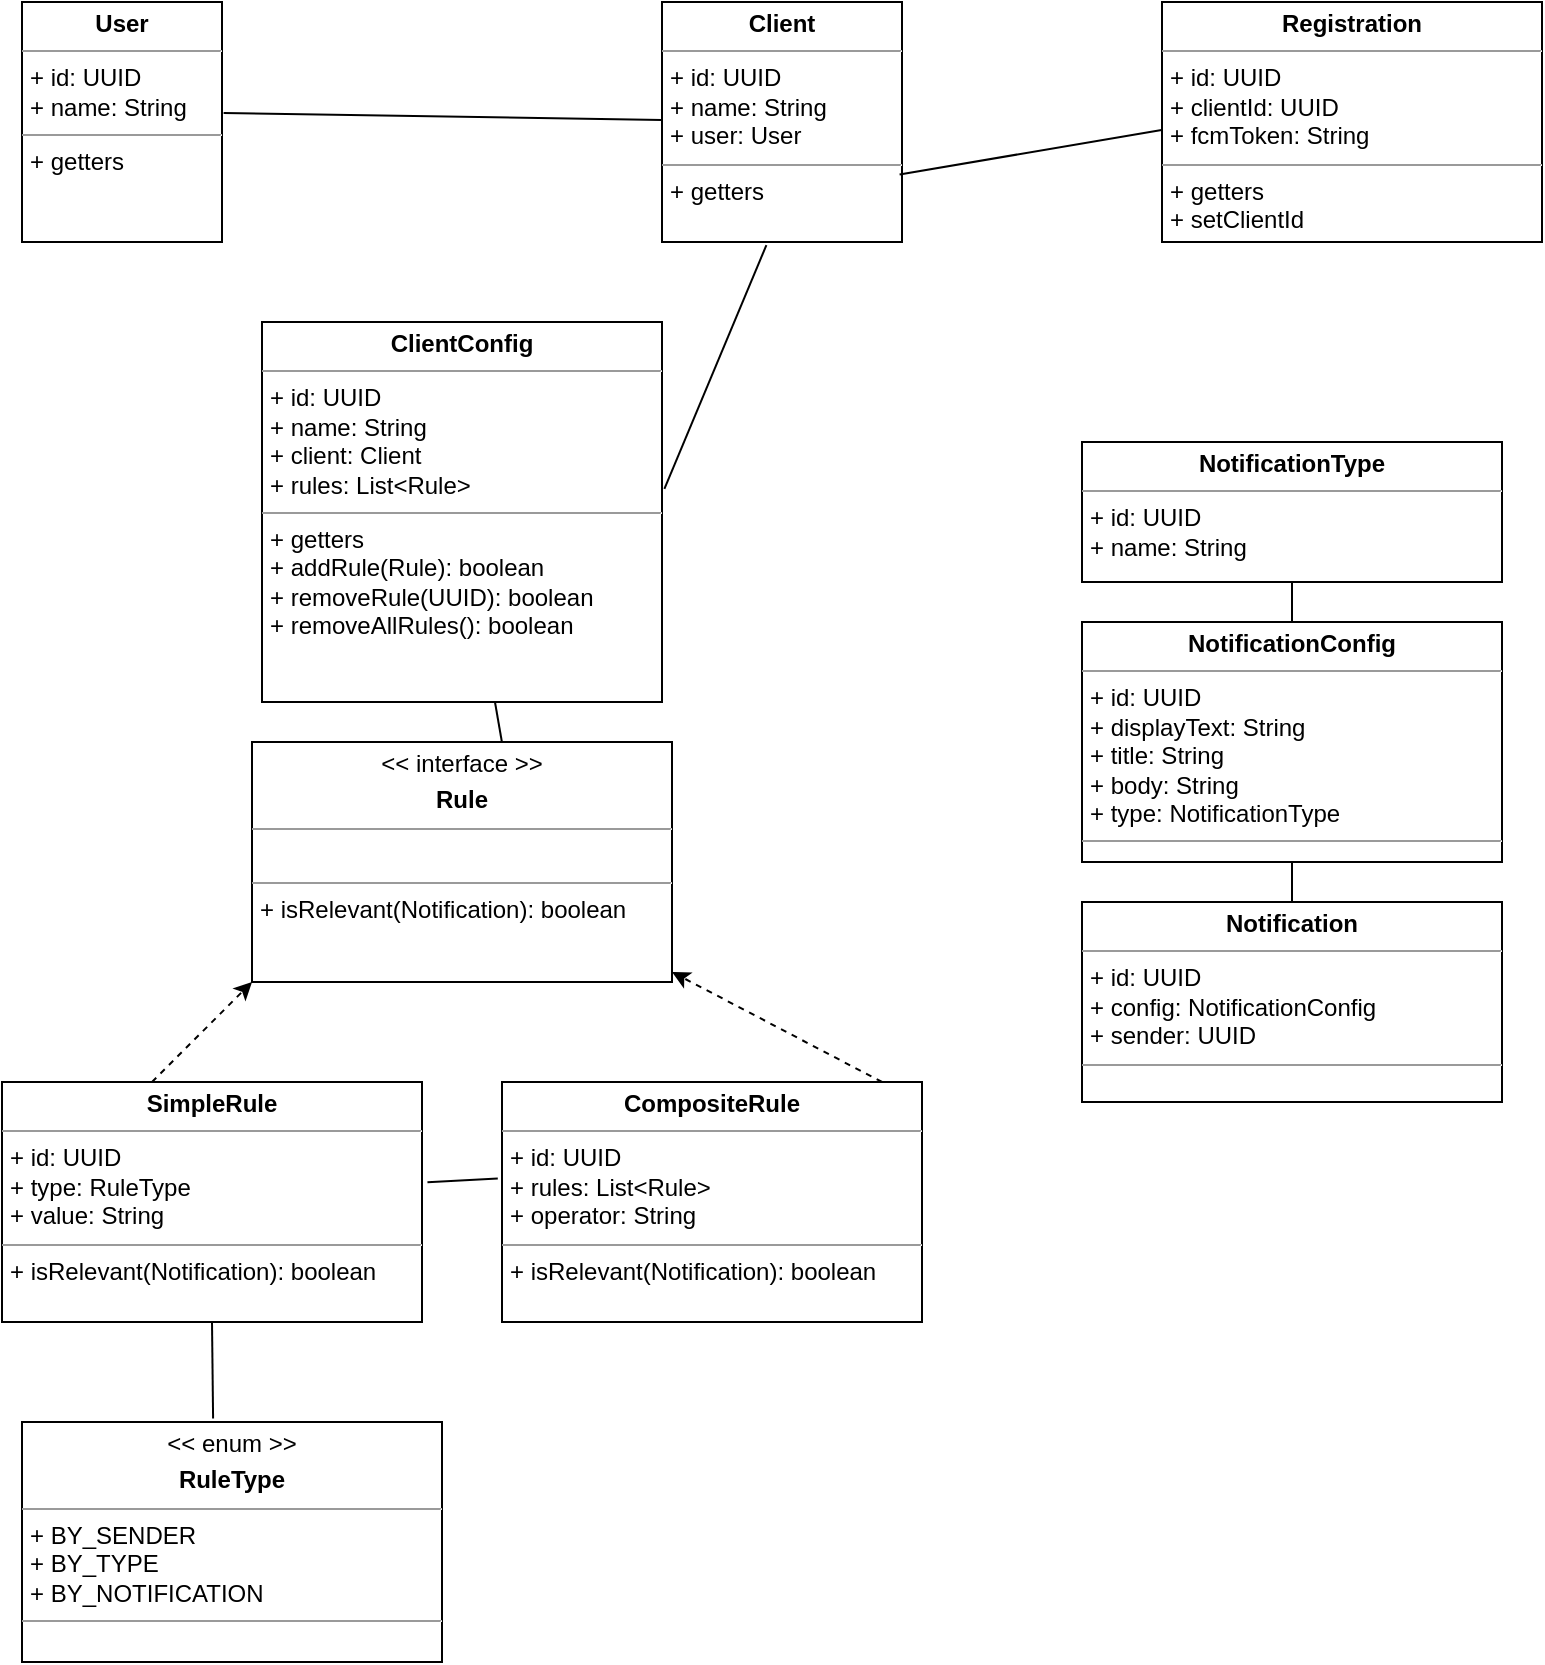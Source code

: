 <mxfile version="14.4.9" type="device"><diagram name="Page-1" id="c4acf3e9-155e-7222-9cf6-157b1a14988f"><mxGraphModel dx="1564" dy="847" grid="1" gridSize="10" guides="1" tooltips="1" connect="1" arrows="1" fold="1" page="1" pageScale="1" pageWidth="850" pageHeight="1100" background="none" math="0" shadow="0"><root><mxCell id="0"/><mxCell id="1" parent="0"/><mxCell id="5d2195bd80daf111-15" value="&lt;p style=&quot;margin: 0px ; margin-top: 4px ; text-align: center&quot;&gt;&lt;b&gt;Client&lt;/b&gt;&lt;/p&gt;&lt;hr size=&quot;1&quot;&gt;&lt;p style=&quot;margin: 0px ; margin-left: 4px&quot;&gt;+ id: UUID&lt;br&gt;+ name: String&lt;/p&gt;&lt;p style=&quot;margin: 0px ; margin-left: 4px&quot;&gt;+ user: User&lt;/p&gt;&lt;hr size=&quot;1&quot;&gt;&lt;p style=&quot;margin: 0px ; margin-left: 4px&quot;&gt;&lt;span&gt;+ getters&lt;/span&gt;&lt;br&gt;&lt;/p&gt;" style="verticalAlign=top;align=left;overflow=fill;fontSize=12;fontFamily=Helvetica;html=1;rounded=0;shadow=0;comic=0;labelBackgroundColor=none;strokeWidth=1" parent="1" vertex="1"><mxGeometry x="360" y="40" width="120" height="120" as="geometry"/></mxCell><mxCell id="IKa34ANfpefhRrtD2e4s-3" value="&lt;p style=&quot;margin: 0px ; margin-top: 4px ; text-align: center&quot;&gt;&lt;b&gt;Registration&lt;/b&gt;&lt;/p&gt;&lt;hr size=&quot;1&quot;&gt;&lt;p style=&quot;margin: 0px ; margin-left: 4px&quot;&gt;+ id: UUID&lt;br&gt;+ clientId: UUID&lt;/p&gt;&lt;p style=&quot;margin: 0px ; margin-left: 4px&quot;&gt;+ fcmToken: String&lt;/p&gt;&lt;hr size=&quot;1&quot;&gt;&lt;p style=&quot;margin: 0px ; margin-left: 4px&quot;&gt;+ getters&lt;br&gt;&lt;/p&gt;&lt;p style=&quot;margin: 0px ; margin-left: 4px&quot;&gt;+ setClientId&lt;/p&gt;" style="verticalAlign=top;align=left;overflow=fill;fontSize=12;fontFamily=Helvetica;html=1;rounded=0;shadow=0;comic=0;labelBackgroundColor=none;strokeWidth=1" vertex="1" parent="1"><mxGeometry x="610" y="40" width="190" height="120" as="geometry"/></mxCell><mxCell id="IKa34ANfpefhRrtD2e4s-4" value="&lt;p style=&quot;margin: 0px ; margin-top: 4px ; text-align: center&quot;&gt;&lt;b&gt;User&lt;/b&gt;&lt;/p&gt;&lt;hr size=&quot;1&quot;&gt;&lt;p style=&quot;margin: 0px ; margin-left: 4px&quot;&gt;+ id: UUID&lt;br&gt;+ name: String&lt;/p&gt;&lt;hr size=&quot;1&quot;&gt;&lt;p style=&quot;margin: 0px ; margin-left: 4px&quot;&gt;&lt;span&gt;+ getters&lt;/span&gt;&lt;br&gt;&lt;/p&gt;" style="verticalAlign=top;align=left;overflow=fill;fontSize=12;fontFamily=Helvetica;html=1;rounded=0;shadow=0;comic=0;labelBackgroundColor=none;strokeWidth=1" vertex="1" parent="1"><mxGeometry x="40" y="40" width="100" height="120" as="geometry"/></mxCell><mxCell id="IKa34ANfpefhRrtD2e4s-9" value="&lt;p style=&quot;margin: 0px ; margin-top: 4px ; text-align: center&quot;&gt;&lt;b&gt;ClientConfig&lt;/b&gt;&lt;/p&gt;&lt;hr size=&quot;1&quot;&gt;&lt;p style=&quot;margin: 0px ; margin-left: 4px&quot;&gt;+ id: UUID&lt;br&gt;+ name: String&lt;/p&gt;&lt;p style=&quot;margin: 0px ; margin-left: 4px&quot;&gt;+ client: Client&lt;/p&gt;&lt;p style=&quot;margin: 0px ; margin-left: 4px&quot;&gt;+ rules: List&amp;lt;Rule&amp;gt;&lt;/p&gt;&lt;hr size=&quot;1&quot;&gt;&lt;p style=&quot;margin: 0px ; margin-left: 4px&quot;&gt;&lt;span&gt;+ getters&lt;/span&gt;&lt;br&gt;&lt;/p&gt;&lt;p style=&quot;margin: 0px ; margin-left: 4px&quot;&gt;&lt;span&gt;+ addRule(&lt;/span&gt;Rule&lt;span&gt;): boolean&lt;/span&gt;&lt;/p&gt;&lt;p style=&quot;margin: 0px ; margin-left: 4px&quot;&gt;&lt;span&gt;+ removeRule(UUID): boolean&lt;/span&gt;&lt;/p&gt;&lt;p style=&quot;margin: 0px ; margin-left: 4px&quot;&gt;&lt;span&gt;+ removeAllRules(): boolean&lt;/span&gt;&lt;/p&gt;" style="verticalAlign=top;align=left;overflow=fill;fontSize=12;fontFamily=Helvetica;html=1;rounded=0;shadow=0;comic=0;labelBackgroundColor=none;strokeWidth=1" vertex="1" parent="1"><mxGeometry x="160" y="200" width="200" height="190" as="geometry"/></mxCell><mxCell id="IKa34ANfpefhRrtD2e4s-12" value="&lt;p style=&quot;margin: 0px ; margin-top: 4px ; text-align: center&quot;&gt;&amp;lt;&amp;lt; interface &amp;gt;&amp;gt;&lt;/p&gt;&lt;p style=&quot;margin: 0px ; margin-top: 4px ; text-align: center&quot;&gt;&lt;b&gt;Rule&lt;/b&gt;&lt;/p&gt;&lt;hr size=&quot;1&quot;&gt;&lt;p style=&quot;margin: 0px ; margin-left: 4px&quot;&gt;&lt;br&gt;&lt;/p&gt;&lt;hr size=&quot;1&quot;&gt;&lt;p style=&quot;margin: 0px ; margin-left: 4px&quot;&gt;&lt;span&gt;+ isRelevant(Notification): boolean&lt;/span&gt;&lt;br&gt;&lt;/p&gt;" style="verticalAlign=top;align=left;overflow=fill;fontSize=12;fontFamily=Helvetica;html=1;rounded=0;shadow=0;comic=0;labelBackgroundColor=none;strokeWidth=1" vertex="1" parent="1"><mxGeometry x="155" y="410" width="210" height="120" as="geometry"/></mxCell><mxCell id="IKa34ANfpefhRrtD2e4s-13" value="&lt;p style=&quot;margin: 0px ; margin-top: 4px ; text-align: center&quot;&gt;&lt;b&gt;SimpleRule&lt;/b&gt;&lt;br&gt;&lt;/p&gt;&lt;hr size=&quot;1&quot;&gt;&lt;p style=&quot;margin: 0px ; margin-left: 4px&quot;&gt;+ id: UUID&lt;/p&gt;&lt;p style=&quot;margin: 0px ; margin-left: 4px&quot;&gt;+ type: RuleType&lt;/p&gt;&lt;p style=&quot;margin: 0px ; margin-left: 4px&quot;&gt;+ value: String&lt;/p&gt;&lt;hr size=&quot;1&quot;&gt;&lt;p style=&quot;margin: 0px ; margin-left: 4px&quot;&gt;&lt;span&gt;+ isRelevant(Notification): boolean&lt;/span&gt;&lt;br&gt;&lt;/p&gt;" style="verticalAlign=top;align=left;overflow=fill;fontSize=12;fontFamily=Helvetica;html=1;rounded=0;shadow=0;comic=0;labelBackgroundColor=none;strokeWidth=1" vertex="1" parent="1"><mxGeometry x="30" y="580" width="210" height="120" as="geometry"/></mxCell><mxCell id="IKa34ANfpefhRrtD2e4s-14" value="" style="endArrow=none;html=1;exitX=1.008;exitY=0.462;exitDx=0;exitDy=0;exitPerimeter=0;" edge="1" parent="1" source="IKa34ANfpefhRrtD2e4s-4" target="5d2195bd80daf111-15"><mxGeometry width="50" height="50" relative="1" as="geometry"><mxPoint x="470" y="480" as="sourcePoint"/><mxPoint x="520" y="430" as="targetPoint"/></mxGeometry></mxCell><mxCell id="IKa34ANfpefhRrtD2e4s-15" value="" style="endArrow=none;html=1;entryX=0.435;entryY=1.013;entryDx=0;entryDy=0;entryPerimeter=0;exitX=1.006;exitY=0.439;exitDx=0;exitDy=0;exitPerimeter=0;" edge="1" parent="1" source="IKa34ANfpefhRrtD2e4s-9" target="5d2195bd80daf111-15"><mxGeometry width="50" height="50" relative="1" as="geometry"><mxPoint x="300" y="280" as="sourcePoint"/><mxPoint x="350" y="230" as="targetPoint"/></mxGeometry></mxCell><mxCell id="IKa34ANfpefhRrtD2e4s-16" value="" style="endArrow=none;html=1;exitX=0.595;exitY=0;exitDx=0;exitDy=0;exitPerimeter=0;" edge="1" parent="1" source="IKa34ANfpefhRrtD2e4s-12" target="IKa34ANfpefhRrtD2e4s-9"><mxGeometry width="50" height="50" relative="1" as="geometry"><mxPoint x="470" y="480" as="sourcePoint"/><mxPoint x="520" y="430" as="targetPoint"/></mxGeometry></mxCell><mxCell id="IKa34ANfpefhRrtD2e4s-17" value="" style="endArrow=none;html=1;exitX=-0.001;exitY=0.533;exitDx=0;exitDy=0;exitPerimeter=0;entryX=0.99;entryY=0.719;entryDx=0;entryDy=0;entryPerimeter=0;" edge="1" parent="1" source="IKa34ANfpefhRrtD2e4s-3" target="5d2195bd80daf111-15"><mxGeometry width="50" height="50" relative="1" as="geometry"><mxPoint x="470" y="320" as="sourcePoint"/><mxPoint x="520" y="270" as="targetPoint"/></mxGeometry></mxCell><mxCell id="IKa34ANfpefhRrtD2e4s-18" value="&lt;p style=&quot;margin: 0px ; margin-top: 4px ; text-align: center&quot;&gt;&lt;b&gt;CompositeRule&lt;/b&gt;&lt;br&gt;&lt;/p&gt;&lt;hr size=&quot;1&quot;&gt;&lt;p style=&quot;margin: 0px ; margin-left: 4px&quot;&gt;+ id: UUID&lt;/p&gt;&lt;p style=&quot;margin: 0px ; margin-left: 4px&quot;&gt;&lt;span&gt;+ rules: List&amp;lt;Rule&amp;gt;&lt;/span&gt;&lt;br&gt;&lt;/p&gt;&lt;p style=&quot;margin: 0px ; margin-left: 4px&quot;&gt;+ operator: String&lt;/p&gt;&lt;hr size=&quot;1&quot;&gt;&lt;p style=&quot;margin: 0px ; margin-left: 4px&quot;&gt;&lt;span&gt;+ isRelevant(Notification): boolean&lt;/span&gt;&lt;br&gt;&lt;/p&gt;" style="verticalAlign=top;align=left;overflow=fill;fontSize=12;fontFamily=Helvetica;html=1;rounded=0;shadow=0;comic=0;labelBackgroundColor=none;strokeWidth=1" vertex="1" parent="1"><mxGeometry x="280" y="580" width="210" height="120" as="geometry"/></mxCell><mxCell id="IKa34ANfpefhRrtD2e4s-19" value="" style="endArrow=classic;html=1;dashed=1;" edge="1" parent="1"><mxGeometry width="50" height="50" relative="1" as="geometry"><mxPoint x="105" y="580" as="sourcePoint"/><mxPoint x="155" y="530" as="targetPoint"/></mxGeometry></mxCell><mxCell id="IKa34ANfpefhRrtD2e4s-20" value="" style="endArrow=classic;html=1;dashed=1;" edge="1" parent="1" target="IKa34ANfpefhRrtD2e4s-12"><mxGeometry width="50" height="50" relative="1" as="geometry"><mxPoint x="470" y="580" as="sourcePoint"/><mxPoint x="520" y="530" as="targetPoint"/></mxGeometry></mxCell><mxCell id="IKa34ANfpefhRrtD2e4s-21" value="&lt;p style=&quot;margin: 0px ; margin-top: 4px ; text-align: center&quot;&gt;&amp;lt;&amp;lt; enum &amp;gt;&amp;gt;&lt;/p&gt;&lt;p style=&quot;margin: 0px ; margin-top: 4px ; text-align: center&quot;&gt;&lt;b&gt;RuleType&lt;/b&gt;&lt;br&gt;&lt;/p&gt;&lt;hr size=&quot;1&quot;&gt;&lt;p style=&quot;margin: 0px ; margin-left: 4px&quot;&gt;+ BY_SENDER&lt;/p&gt;&lt;p style=&quot;margin: 0px ; margin-left: 4px&quot;&gt;+ BY_TYPE&lt;/p&gt;&lt;p style=&quot;margin: 0px ; margin-left: 4px&quot;&gt;+ BY_NOTIFICATION&lt;/p&gt;&lt;hr size=&quot;1&quot;&gt;&lt;p style=&quot;margin: 0px ; margin-left: 4px&quot;&gt;&lt;br&gt;&lt;/p&gt;" style="verticalAlign=top;align=left;overflow=fill;fontSize=12;fontFamily=Helvetica;html=1;rounded=0;shadow=0;comic=0;labelBackgroundColor=none;strokeWidth=1" vertex="1" parent="1"><mxGeometry x="40" y="750" width="210" height="120" as="geometry"/></mxCell><mxCell id="IKa34ANfpefhRrtD2e4s-22" value="" style="endArrow=none;html=1;entryX=0.5;entryY=1;entryDx=0;entryDy=0;exitX=0.455;exitY=-0.015;exitDx=0;exitDy=0;exitPerimeter=0;" edge="1" parent="1" source="IKa34ANfpefhRrtD2e4s-21" target="IKa34ANfpefhRrtD2e4s-13"><mxGeometry width="50" height="50" relative="1" as="geometry"><mxPoint x="135" y="740" as="sourcePoint"/><mxPoint x="140" y="740" as="targetPoint"/></mxGeometry></mxCell><mxCell id="IKa34ANfpefhRrtD2e4s-23" value="" style="endArrow=none;html=1;entryX=1.013;entryY=0.418;entryDx=0;entryDy=0;entryPerimeter=0;exitX=-0.01;exitY=0.402;exitDx=0;exitDy=0;exitPerimeter=0;" edge="1" parent="1" source="IKa34ANfpefhRrtD2e4s-18" target="IKa34ANfpefhRrtD2e4s-13"><mxGeometry width="50" height="50" relative="1" as="geometry"><mxPoint x="470" y="600" as="sourcePoint"/><mxPoint x="520" y="550" as="targetPoint"/></mxGeometry></mxCell><mxCell id="IKa34ANfpefhRrtD2e4s-24" value="&lt;p style=&quot;margin: 0px ; margin-top: 4px ; text-align: center&quot;&gt;&lt;b&gt;NotificationConfig&lt;/b&gt;&lt;br&gt;&lt;/p&gt;&lt;hr size=&quot;1&quot;&gt;&lt;p style=&quot;margin: 0px ; margin-left: 4px&quot;&gt;+ id: UUID&lt;/p&gt;&lt;p style=&quot;margin: 0px ; margin-left: 4px&quot;&gt;&lt;span&gt;+ displayText: String&lt;/span&gt;&lt;br&gt;&lt;/p&gt;&lt;p style=&quot;margin: 0px ; margin-left: 4px&quot;&gt;+ title: String&lt;/p&gt;&lt;p style=&quot;margin: 0px ; margin-left: 4px&quot;&gt;+ body: String&lt;/p&gt;&lt;p style=&quot;margin: 0px ; margin-left: 4px&quot;&gt;+ type: NotificationType&lt;/p&gt;&lt;hr size=&quot;1&quot;&gt;&lt;p style=&quot;margin: 0px ; margin-left: 4px&quot;&gt;&lt;br&gt;&lt;/p&gt;" style="verticalAlign=top;align=left;overflow=fill;fontSize=12;fontFamily=Helvetica;html=1;rounded=0;shadow=0;comic=0;labelBackgroundColor=none;strokeWidth=1" vertex="1" parent="1"><mxGeometry x="570" y="350" width="210" height="120" as="geometry"/></mxCell><mxCell id="IKa34ANfpefhRrtD2e4s-25" value="&lt;p style=&quot;margin: 0px ; margin-top: 4px ; text-align: center&quot;&gt;&lt;b&gt;NotificationType&lt;/b&gt;&lt;br&gt;&lt;/p&gt;&lt;hr size=&quot;1&quot;&gt;&lt;p style=&quot;margin: 0px ; margin-left: 4px&quot;&gt;+ id: UUID&lt;/p&gt;&lt;p style=&quot;margin: 0px ; margin-left: 4px&quot;&gt;&lt;span&gt;+ name: String&lt;/span&gt;&lt;br&gt;&lt;/p&gt;&lt;p style=&quot;margin: 0px ; margin-left: 4px&quot;&gt;&lt;br&gt;&lt;/p&gt;" style="verticalAlign=top;align=left;overflow=fill;fontSize=12;fontFamily=Helvetica;html=1;rounded=0;shadow=0;comic=0;labelBackgroundColor=none;strokeWidth=1" vertex="1" parent="1"><mxGeometry x="570" y="260" width="210" height="70" as="geometry"/></mxCell><mxCell id="IKa34ANfpefhRrtD2e4s-26" value="&lt;p style=&quot;margin: 0px ; margin-top: 4px ; text-align: center&quot;&gt;&lt;b&gt;Notification&lt;/b&gt;&lt;br&gt;&lt;/p&gt;&lt;hr size=&quot;1&quot;&gt;&lt;p style=&quot;margin: 0px ; margin-left: 4px&quot;&gt;+ id: UUID&lt;/p&gt;&lt;p style=&quot;margin: 0px ; margin-left: 4px&quot;&gt;&lt;span&gt;+ config: NotificationConfig&lt;/span&gt;&lt;br&gt;&lt;/p&gt;&lt;p style=&quot;margin: 0px ; margin-left: 4px&quot;&gt;+ sender: UUID&lt;/p&gt;&lt;hr size=&quot;1&quot;&gt;&lt;p style=&quot;margin: 0px ; margin-left: 4px&quot;&gt;&lt;br&gt;&lt;/p&gt;" style="verticalAlign=top;align=left;overflow=fill;fontSize=12;fontFamily=Helvetica;html=1;rounded=0;shadow=0;comic=0;labelBackgroundColor=none;strokeWidth=1" vertex="1" parent="1"><mxGeometry x="570" y="490" width="210" height="100" as="geometry"/></mxCell><mxCell id="IKa34ANfpefhRrtD2e4s-27" value="" style="endArrow=none;html=1;" edge="1" parent="1" source="IKa34ANfpefhRrtD2e4s-26" target="IKa34ANfpefhRrtD2e4s-24"><mxGeometry width="50" height="50" relative="1" as="geometry"><mxPoint x="470" y="500" as="sourcePoint"/><mxPoint x="520" y="450" as="targetPoint"/></mxGeometry></mxCell><mxCell id="IKa34ANfpefhRrtD2e4s-29" value="" style="endArrow=none;html=1;" edge="1" parent="1" source="IKa34ANfpefhRrtD2e4s-24" target="IKa34ANfpefhRrtD2e4s-25"><mxGeometry width="50" height="50" relative="1" as="geometry"><mxPoint x="470" y="500" as="sourcePoint"/><mxPoint x="520" y="450" as="targetPoint"/></mxGeometry></mxCell></root></mxGraphModel></diagram></mxfile>
